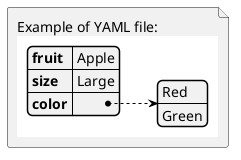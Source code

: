 {
  "sha1": "1glbdcnv1x4d24h45gvpoz9zm4qq2tv",
  "insertion": {
    "when": "2024-05-30T20:48:19.678Z",
    "url": "https://forum.plantuml.net/12820/yaml-diagrams-accept-yaml-diagram-diagram-embedded-diagram",
    "user": "plantuml@gmail.com"
  }
}
@startuml
file n [
Example of YAML file:
{{yaml
fruit: Apple
size: Large
color:
 - Red
 - Green
}}
]
@enduml
